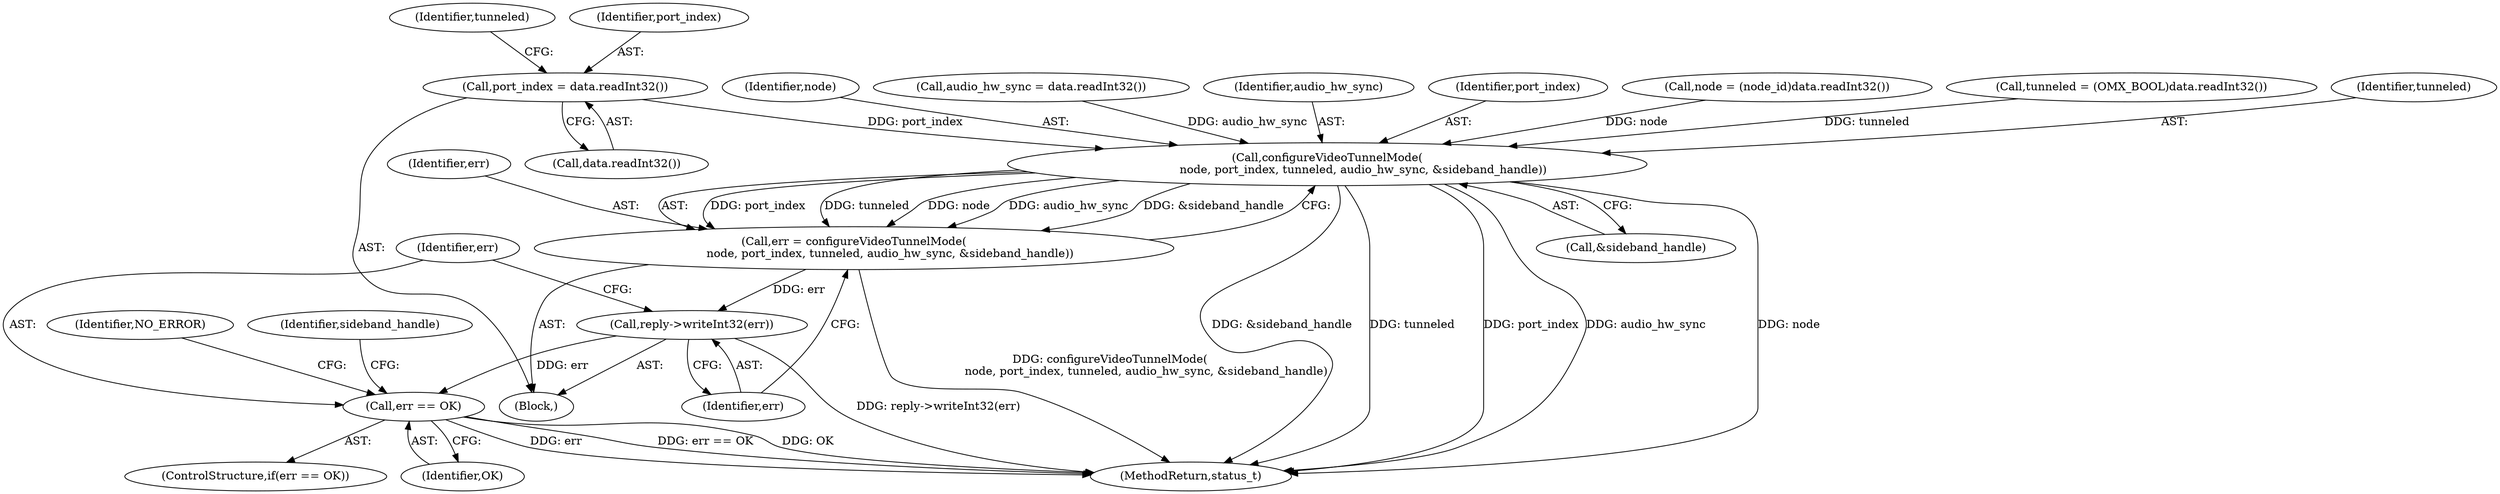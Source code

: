 digraph "0_Android_1171e7c047bf79e7c93342bb6a812c9edd86aa84@API" {
"1000766" [label="(Call,port_index = data.readInt32())"];
"1000786" [label="(Call,configureVideoTunnelMode(\n                    node, port_index, tunneled, audio_hw_sync, &sideband_handle))"];
"1000784" [label="(Call,err = configureVideoTunnelMode(\n                    node, port_index, tunneled, audio_hw_sync, &sideband_handle))"];
"1000793" [label="(Call,reply->writeInt32(err))"];
"1000796" [label="(Call,err == OK)"];
"1000784" [label="(Call,err = configureVideoTunnelMode(\n                    node, port_index, tunneled, audio_hw_sync, &sideband_handle))"];
"1000795" [label="(ControlStructure,if(err == OK))"];
"1000754" [label="(Block,)"];
"1000787" [label="(Identifier,node)"];
"1000776" [label="(Call,audio_hw_sync = data.readInt32())"];
"1001056" [label="(MethodReturn,status_t)"];
"1000793" [label="(Call,reply->writeInt32(err))"];
"1000771" [label="(Identifier,tunneled)"];
"1000790" [label="(Identifier,audio_hw_sync)"];
"1000788" [label="(Identifier,port_index)"];
"1000768" [label="(Call,data.readInt32())"];
"1000766" [label="(Call,port_index = data.readInt32())"];
"1000760" [label="(Call,node = (node_id)data.readInt32())"];
"1000770" [label="(Call,tunneled = (OMX_BOOL)data.readInt32())"];
"1000767" [label="(Identifier,port_index)"];
"1000794" [label="(Identifier,err)"];
"1000791" [label="(Call,&sideband_handle)"];
"1000796" [label="(Call,err == OK)"];
"1000789" [label="(Identifier,tunneled)"];
"1000801" [label="(Identifier,sideband_handle)"];
"1000786" [label="(Call,configureVideoTunnelMode(\n                    node, port_index, tunneled, audio_hw_sync, &sideband_handle))"];
"1000803" [label="(Identifier,NO_ERROR)"];
"1000785" [label="(Identifier,err)"];
"1000798" [label="(Identifier,OK)"];
"1000797" [label="(Identifier,err)"];
"1000766" -> "1000754"  [label="AST: "];
"1000766" -> "1000768"  [label="CFG: "];
"1000767" -> "1000766"  [label="AST: "];
"1000768" -> "1000766"  [label="AST: "];
"1000771" -> "1000766"  [label="CFG: "];
"1000766" -> "1000786"  [label="DDG: port_index"];
"1000786" -> "1000784"  [label="AST: "];
"1000786" -> "1000791"  [label="CFG: "];
"1000787" -> "1000786"  [label="AST: "];
"1000788" -> "1000786"  [label="AST: "];
"1000789" -> "1000786"  [label="AST: "];
"1000790" -> "1000786"  [label="AST: "];
"1000791" -> "1000786"  [label="AST: "];
"1000784" -> "1000786"  [label="CFG: "];
"1000786" -> "1001056"  [label="DDG: &sideband_handle"];
"1000786" -> "1001056"  [label="DDG: tunneled"];
"1000786" -> "1001056"  [label="DDG: port_index"];
"1000786" -> "1001056"  [label="DDG: audio_hw_sync"];
"1000786" -> "1001056"  [label="DDG: node"];
"1000786" -> "1000784"  [label="DDG: port_index"];
"1000786" -> "1000784"  [label="DDG: tunneled"];
"1000786" -> "1000784"  [label="DDG: node"];
"1000786" -> "1000784"  [label="DDG: audio_hw_sync"];
"1000786" -> "1000784"  [label="DDG: &sideband_handle"];
"1000760" -> "1000786"  [label="DDG: node"];
"1000770" -> "1000786"  [label="DDG: tunneled"];
"1000776" -> "1000786"  [label="DDG: audio_hw_sync"];
"1000784" -> "1000754"  [label="AST: "];
"1000785" -> "1000784"  [label="AST: "];
"1000794" -> "1000784"  [label="CFG: "];
"1000784" -> "1001056"  [label="DDG: configureVideoTunnelMode(\n                    node, port_index, tunneled, audio_hw_sync, &sideband_handle)"];
"1000784" -> "1000793"  [label="DDG: err"];
"1000793" -> "1000754"  [label="AST: "];
"1000793" -> "1000794"  [label="CFG: "];
"1000794" -> "1000793"  [label="AST: "];
"1000797" -> "1000793"  [label="CFG: "];
"1000793" -> "1001056"  [label="DDG: reply->writeInt32(err)"];
"1000793" -> "1000796"  [label="DDG: err"];
"1000796" -> "1000795"  [label="AST: "];
"1000796" -> "1000798"  [label="CFG: "];
"1000797" -> "1000796"  [label="AST: "];
"1000798" -> "1000796"  [label="AST: "];
"1000801" -> "1000796"  [label="CFG: "];
"1000803" -> "1000796"  [label="CFG: "];
"1000796" -> "1001056"  [label="DDG: err == OK"];
"1000796" -> "1001056"  [label="DDG: OK"];
"1000796" -> "1001056"  [label="DDG: err"];
}
